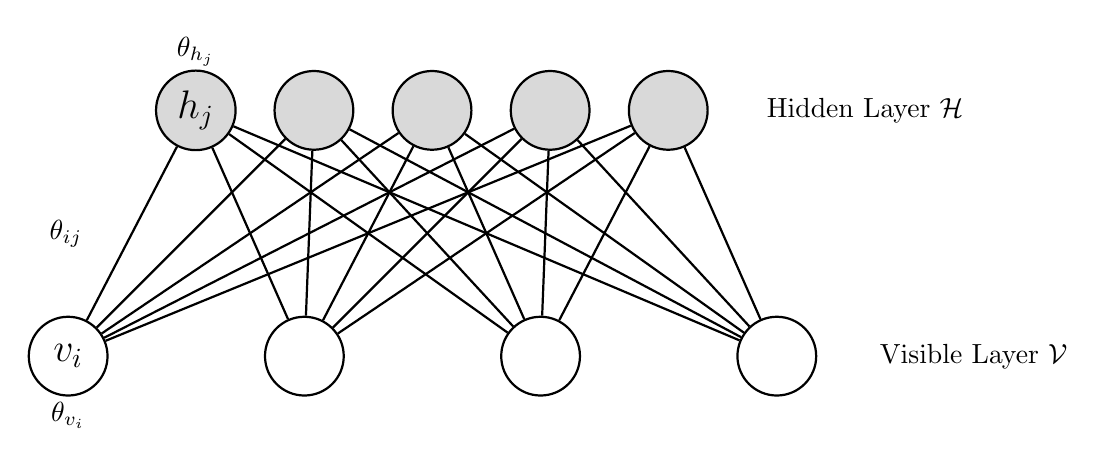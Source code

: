 \begin{tikzpicture}[auto, node distance=3cm, thick, 
                    main node/.style= {circle,
                      fill=gray!30,
                      draw,
                      font=\sffamily\Large\bfseries,
                      minimum size=1cm}]
                      

  \node[main node] (1) {$h_j$};
  \node (11) [above of=1, yshift = -2.25cm] {$\theta_{h_j}$};
  \node[main node] (2) [right of=1, xshift = -1.5cm] {};
  \node[main node] (3) [right of=2, xshift = -1.5cm] {};
  \node[main node] (4) [right of=3, xshift = -1.5cm] {};
  \node[main node] (5) [right of=4, xshift = -1.5cm] {};
  \node (0) [right of=5, xshift = -.5cm] {Hidden Layer $\mathcal{H}$};
  \node[main node] (6) [below left of=1, fill=white, xshift = .5cm, yshift = -1cm] {$v_i$};
  \node (12) [below of=6, yshift = 2.25cm] {$\theta_{v_i}$};
  \node[main node] (7) [right of=6, fill=white] {};
  \node[main node] (8) [right of=7, fill=white] {};
  \node[main node] (9) [right of=8, fill=white] {};
  \node (10) [right of=9, xshift = -.5cm] {Visible Layer $\mathcal{V}$};
  
  \path
    (1) edge node [left=.5cm] {$\theta_{ij}$} (6)
        edge node {} (7)
        edge node {} (8)
        edge node {} (9)
    (2) edge node {} (6)
        edge node {} (7) 
        edge node {} (8)
        edge node {} (9)
    (3) edge node {} (6)
        edge node {} (7)
        edge node {} (8)
        edge node {} (9)
    (4) edge node {} (6)
        edge node {} (7) 
        edge node {} (8)
        edge node {} (9)
    (5) edge node {} (6)
        edge node {} (7) 
        edge node {} (8)
        edge node {} (9);
\end{tikzpicture}